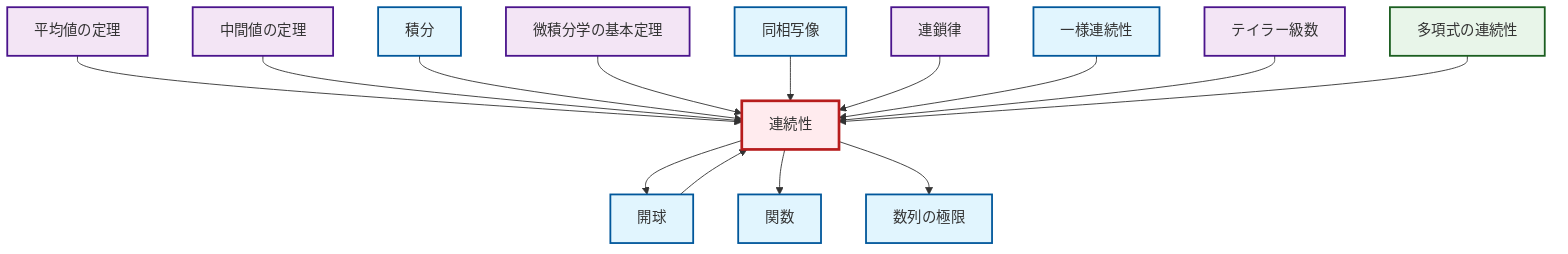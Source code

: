 graph TD
    classDef definition fill:#e1f5fe,stroke:#01579b,stroke-width:2px
    classDef theorem fill:#f3e5f5,stroke:#4a148c,stroke-width:2px
    classDef axiom fill:#fff3e0,stroke:#e65100,stroke-width:2px
    classDef example fill:#e8f5e9,stroke:#1b5e20,stroke-width:2px
    classDef current fill:#ffebee,stroke:#b71c1c,stroke-width:3px
    ex-polynomial-continuity["多項式の連続性"]:::example
    def-uniform-continuity["一様連続性"]:::definition
    thm-mean-value["平均値の定理"]:::theorem
    def-function["関数"]:::definition
    thm-fundamental-calculus["微積分学の基本定理"]:::theorem
    def-homeomorphism["同相写像"]:::definition
    def-continuity["連続性"]:::definition
    def-open-ball["開球"]:::definition
    thm-taylor-series["テイラー級数"]:::theorem
    def-limit["数列の極限"]:::definition
    thm-chain-rule["連鎖律"]:::theorem
    def-integral["積分"]:::definition
    thm-intermediate-value["中間値の定理"]:::theorem
    def-open-ball --> def-continuity
    thm-mean-value --> def-continuity
    thm-intermediate-value --> def-continuity
    def-continuity --> def-open-ball
    def-integral --> def-continuity
    def-continuity --> def-function
    thm-fundamental-calculus --> def-continuity
    def-homeomorphism --> def-continuity
    thm-chain-rule --> def-continuity
    def-continuity --> def-limit
    def-uniform-continuity --> def-continuity
    thm-taylor-series --> def-continuity
    ex-polynomial-continuity --> def-continuity
    class def-continuity current